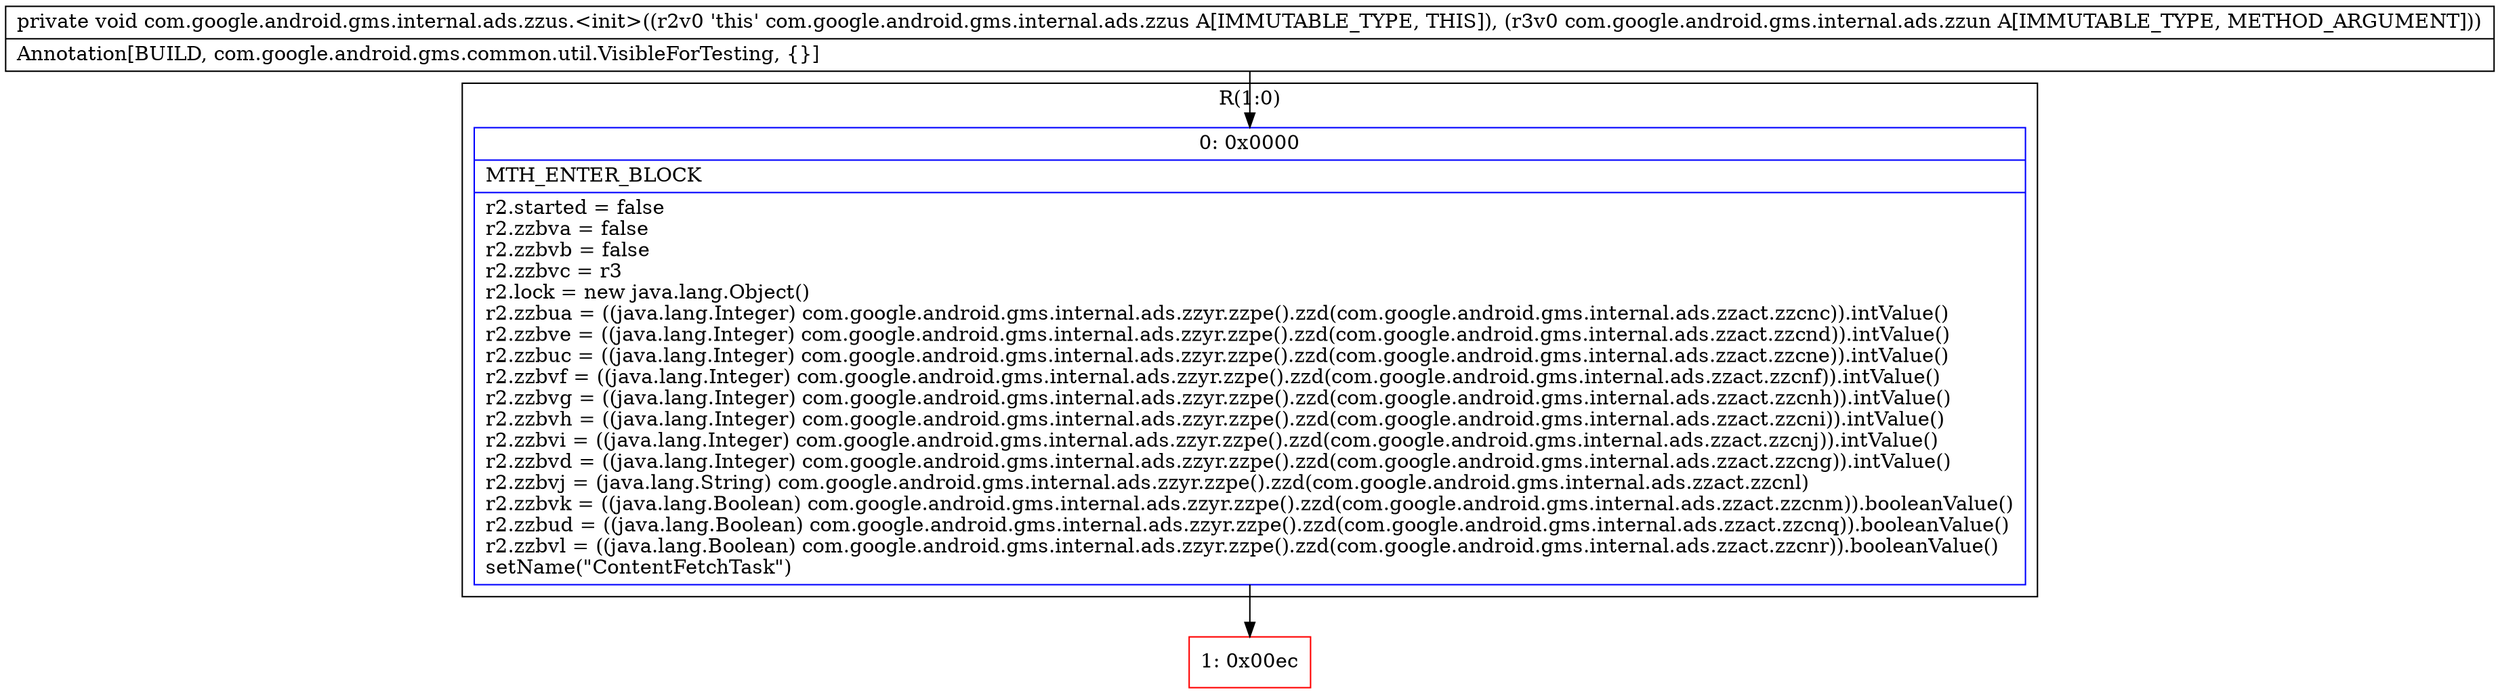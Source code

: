 digraph "CFG forcom.google.android.gms.internal.ads.zzus.\<init\>(Lcom\/google\/android\/gms\/internal\/ads\/zzun;)V" {
subgraph cluster_Region_1721022248 {
label = "R(1:0)";
node [shape=record,color=blue];
Node_0 [shape=record,label="{0\:\ 0x0000|MTH_ENTER_BLOCK\l|r2.started = false\lr2.zzbva = false\lr2.zzbvb = false\lr2.zzbvc = r3\lr2.lock = new java.lang.Object()\lr2.zzbua = ((java.lang.Integer) com.google.android.gms.internal.ads.zzyr.zzpe().zzd(com.google.android.gms.internal.ads.zzact.zzcnc)).intValue()\lr2.zzbve = ((java.lang.Integer) com.google.android.gms.internal.ads.zzyr.zzpe().zzd(com.google.android.gms.internal.ads.zzact.zzcnd)).intValue()\lr2.zzbuc = ((java.lang.Integer) com.google.android.gms.internal.ads.zzyr.zzpe().zzd(com.google.android.gms.internal.ads.zzact.zzcne)).intValue()\lr2.zzbvf = ((java.lang.Integer) com.google.android.gms.internal.ads.zzyr.zzpe().zzd(com.google.android.gms.internal.ads.zzact.zzcnf)).intValue()\lr2.zzbvg = ((java.lang.Integer) com.google.android.gms.internal.ads.zzyr.zzpe().zzd(com.google.android.gms.internal.ads.zzact.zzcnh)).intValue()\lr2.zzbvh = ((java.lang.Integer) com.google.android.gms.internal.ads.zzyr.zzpe().zzd(com.google.android.gms.internal.ads.zzact.zzcni)).intValue()\lr2.zzbvi = ((java.lang.Integer) com.google.android.gms.internal.ads.zzyr.zzpe().zzd(com.google.android.gms.internal.ads.zzact.zzcnj)).intValue()\lr2.zzbvd = ((java.lang.Integer) com.google.android.gms.internal.ads.zzyr.zzpe().zzd(com.google.android.gms.internal.ads.zzact.zzcng)).intValue()\lr2.zzbvj = (java.lang.String) com.google.android.gms.internal.ads.zzyr.zzpe().zzd(com.google.android.gms.internal.ads.zzact.zzcnl)\lr2.zzbvk = ((java.lang.Boolean) com.google.android.gms.internal.ads.zzyr.zzpe().zzd(com.google.android.gms.internal.ads.zzact.zzcnm)).booleanValue()\lr2.zzbud = ((java.lang.Boolean) com.google.android.gms.internal.ads.zzyr.zzpe().zzd(com.google.android.gms.internal.ads.zzact.zzcnq)).booleanValue()\lr2.zzbvl = ((java.lang.Boolean) com.google.android.gms.internal.ads.zzyr.zzpe().zzd(com.google.android.gms.internal.ads.zzact.zzcnr)).booleanValue()\lsetName(\"ContentFetchTask\")\l}"];
}
Node_1 [shape=record,color=red,label="{1\:\ 0x00ec}"];
MethodNode[shape=record,label="{private void com.google.android.gms.internal.ads.zzus.\<init\>((r2v0 'this' com.google.android.gms.internal.ads.zzus A[IMMUTABLE_TYPE, THIS]), (r3v0 com.google.android.gms.internal.ads.zzun A[IMMUTABLE_TYPE, METHOD_ARGUMENT]))  | Annotation[BUILD, com.google.android.gms.common.util.VisibleForTesting, \{\}]\l}"];
MethodNode -> Node_0;
Node_0 -> Node_1;
}

